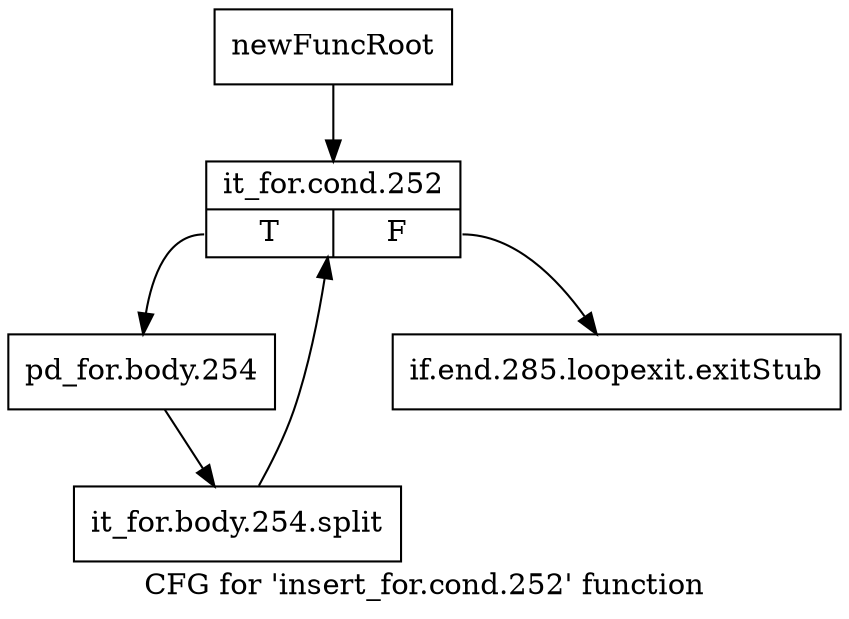 digraph "CFG for 'insert_for.cond.252' function" {
	label="CFG for 'insert_for.cond.252' function";

	Node0xa9a2370 [shape=record,label="{newFuncRoot}"];
	Node0xa9a2370 -> Node0xa9aad40;
	Node0xa9aacf0 [shape=record,label="{if.end.285.loopexit.exitStub}"];
	Node0xa9aad40 [shape=record,label="{it_for.cond.252|{<s0>T|<s1>F}}"];
	Node0xa9aad40:s0 -> Node0xa9aad90;
	Node0xa9aad40:s1 -> Node0xa9aacf0;
	Node0xa9aad90 [shape=record,label="{pd_for.body.254}"];
	Node0xa9aad90 -> Node0xf1dcda0;
	Node0xf1dcda0 [shape=record,label="{it_for.body.254.split}"];
	Node0xf1dcda0 -> Node0xa9aad40;
}

